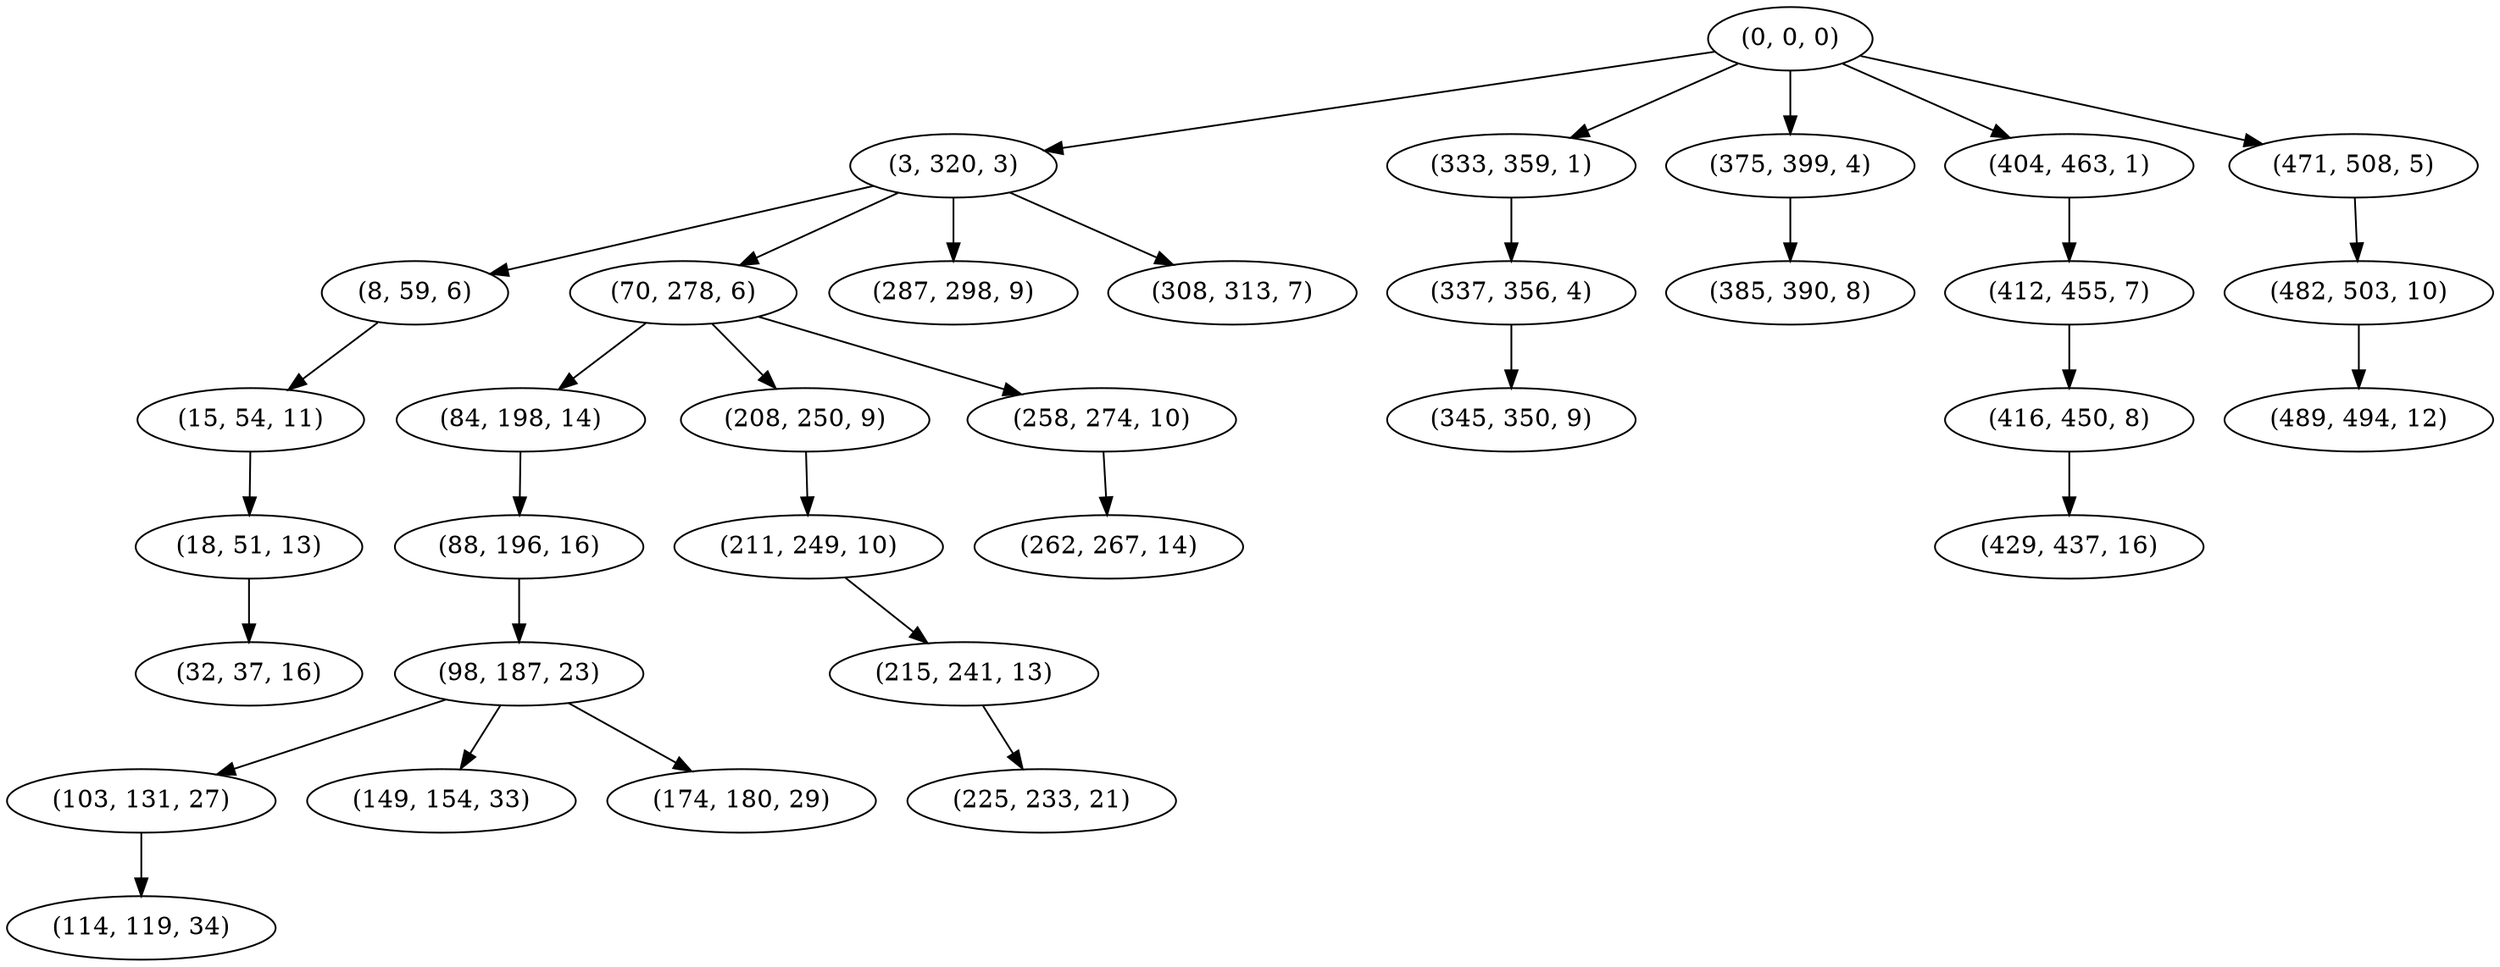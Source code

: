 digraph tree {
    "(0, 0, 0)";
    "(3, 320, 3)";
    "(8, 59, 6)";
    "(15, 54, 11)";
    "(18, 51, 13)";
    "(32, 37, 16)";
    "(70, 278, 6)";
    "(84, 198, 14)";
    "(88, 196, 16)";
    "(98, 187, 23)";
    "(103, 131, 27)";
    "(114, 119, 34)";
    "(149, 154, 33)";
    "(174, 180, 29)";
    "(208, 250, 9)";
    "(211, 249, 10)";
    "(215, 241, 13)";
    "(225, 233, 21)";
    "(258, 274, 10)";
    "(262, 267, 14)";
    "(287, 298, 9)";
    "(308, 313, 7)";
    "(333, 359, 1)";
    "(337, 356, 4)";
    "(345, 350, 9)";
    "(375, 399, 4)";
    "(385, 390, 8)";
    "(404, 463, 1)";
    "(412, 455, 7)";
    "(416, 450, 8)";
    "(429, 437, 16)";
    "(471, 508, 5)";
    "(482, 503, 10)";
    "(489, 494, 12)";
    "(0, 0, 0)" -> "(3, 320, 3)";
    "(0, 0, 0)" -> "(333, 359, 1)";
    "(0, 0, 0)" -> "(375, 399, 4)";
    "(0, 0, 0)" -> "(404, 463, 1)";
    "(0, 0, 0)" -> "(471, 508, 5)";
    "(3, 320, 3)" -> "(8, 59, 6)";
    "(3, 320, 3)" -> "(70, 278, 6)";
    "(3, 320, 3)" -> "(287, 298, 9)";
    "(3, 320, 3)" -> "(308, 313, 7)";
    "(8, 59, 6)" -> "(15, 54, 11)";
    "(15, 54, 11)" -> "(18, 51, 13)";
    "(18, 51, 13)" -> "(32, 37, 16)";
    "(70, 278, 6)" -> "(84, 198, 14)";
    "(70, 278, 6)" -> "(208, 250, 9)";
    "(70, 278, 6)" -> "(258, 274, 10)";
    "(84, 198, 14)" -> "(88, 196, 16)";
    "(88, 196, 16)" -> "(98, 187, 23)";
    "(98, 187, 23)" -> "(103, 131, 27)";
    "(98, 187, 23)" -> "(149, 154, 33)";
    "(98, 187, 23)" -> "(174, 180, 29)";
    "(103, 131, 27)" -> "(114, 119, 34)";
    "(208, 250, 9)" -> "(211, 249, 10)";
    "(211, 249, 10)" -> "(215, 241, 13)";
    "(215, 241, 13)" -> "(225, 233, 21)";
    "(258, 274, 10)" -> "(262, 267, 14)";
    "(333, 359, 1)" -> "(337, 356, 4)";
    "(337, 356, 4)" -> "(345, 350, 9)";
    "(375, 399, 4)" -> "(385, 390, 8)";
    "(404, 463, 1)" -> "(412, 455, 7)";
    "(412, 455, 7)" -> "(416, 450, 8)";
    "(416, 450, 8)" -> "(429, 437, 16)";
    "(471, 508, 5)" -> "(482, 503, 10)";
    "(482, 503, 10)" -> "(489, 494, 12)";
}
